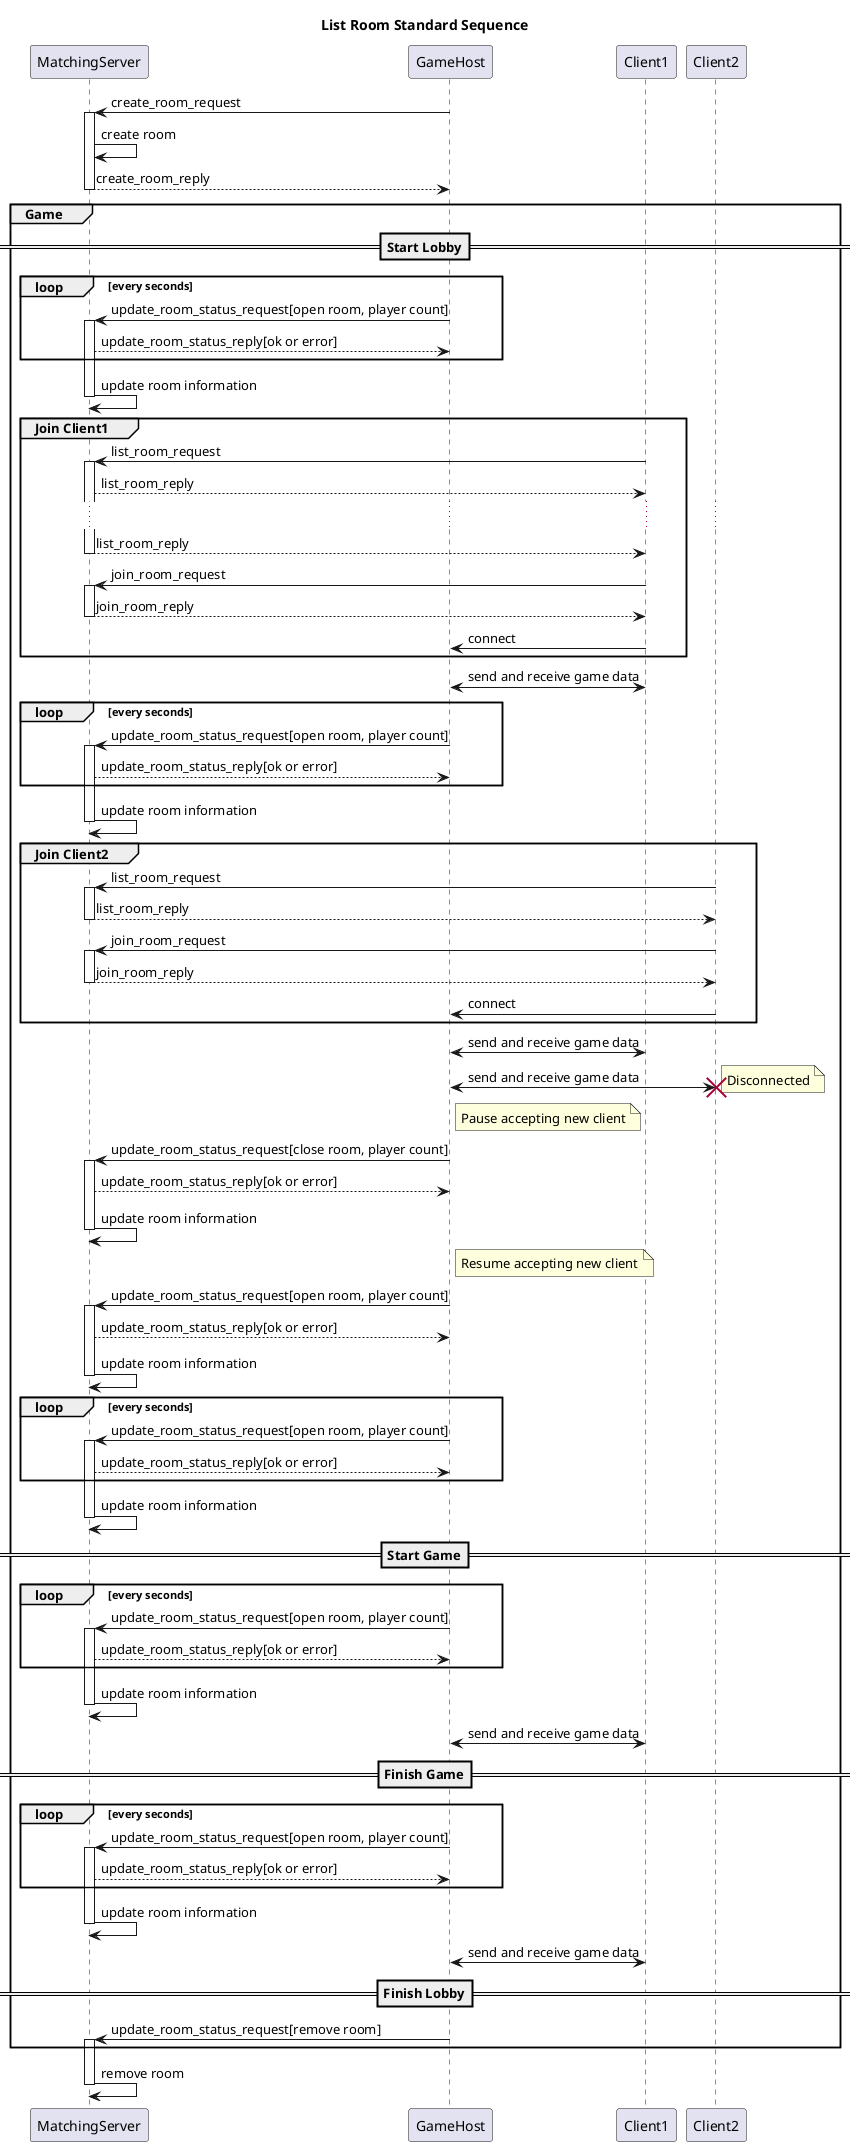 @startuml

title List Room Standard Sequence

participant MatchingServer
participant GameHost
participant Client1
participant Client2

GameHost -> MatchingServer : create_room_request
activate MatchingServer
MatchingServer -> MatchingServer : create room
MatchingServer --> GameHost : create_room_reply
deactivate MatchingServer

group Game

==Start Lobby==

loop every seconds
GameHost -> MatchingServer : update_room_status_request[open room, player count]
activate MatchingServer
MatchingServer --> GameHost : update_room_status_reply[ok or error]
end
MatchingServer -> MatchingServer : update room information
deactivate MatchingServer

group Join Client1

Client1->MatchingServer : list_room_request
activate MatchingServer
MatchingServer --> Client1 : list_room_reply
...
MatchingServer --> Client1 : list_room_reply
deactivate MatchingServer

Client1->MatchingServer : join_room_request
activate MatchingServer
MatchingServer --> Client1 : join_room_reply
deactivate MatchingServer
Client1->GameHost : connect

end

GameHost<->Client1 : send and receive game data

loop every seconds
GameHost -> MatchingServer : update_room_status_request[open room, player count]
activate MatchingServer
MatchingServer --> GameHost : update_room_status_reply[ok or error]
end
MatchingServer -> MatchingServer : update room information
deactivate MatchingServer

group Join Client2

Client2->MatchingServer : list_room_request
activate MatchingServer
MatchingServer --> Client2 : list_room_reply
deactivate MatchingServer

Client2->MatchingServer : join_room_request
activate MatchingServer
MatchingServer --> Client2 : join_room_reply
deactivate MatchingServer
Client2->GameHost : connect

end

GameHost<->Client1 : send and receive game data

GameHost<->Client2 : send and receive game data
note right: Disconnected
destroy Client2

note right of GameHost: Pause accepting new client
GameHost -> MatchingServer : update_room_status_request[close room, player count]
activate MatchingServer
MatchingServer --> GameHost : update_room_status_reply[ok or error]
MatchingServer -> MatchingServer : update room information
deactivate MatchingServer

note right of GameHost: Resume accepting new client
GameHost -> MatchingServer : update_room_status_request[open room, player count]
activate MatchingServer
MatchingServer --> GameHost : update_room_status_reply[ok or error]
MatchingServer -> MatchingServer : update room information
deactivate MatchingServer

loop every seconds
GameHost -> MatchingServer : update_room_status_request[open room, player count]
activate MatchingServer
MatchingServer --> GameHost : update_room_status_reply[ok or error]
end
MatchingServer -> MatchingServer : update room information
deactivate MatchingServer

==Start Game==

loop every seconds
GameHost -> MatchingServer : update_room_status_request[open room, player count]
activate MatchingServer
MatchingServer --> GameHost : update_room_status_reply[ok or error]
end
MatchingServer -> MatchingServer : update room information
deactivate MatchingServer

GameHost<->Client1 : send and receive game data

==Finish Game==

loop every seconds
GameHost -> MatchingServer : update_room_status_request[open room, player count]
activate MatchingServer
MatchingServer --> GameHost : update_room_status_reply[ok or error]
end
MatchingServer -> MatchingServer : update room information
deactivate MatchingServer

GameHost<->Client1 : send and receive game data

==Finish Lobby==

GameHost -> MatchingServer : update_room_status_request[remove room]
activate MatchingServer

end

MatchingServer -> MatchingServer : remove room
deactivate MatchingServer

@enduml